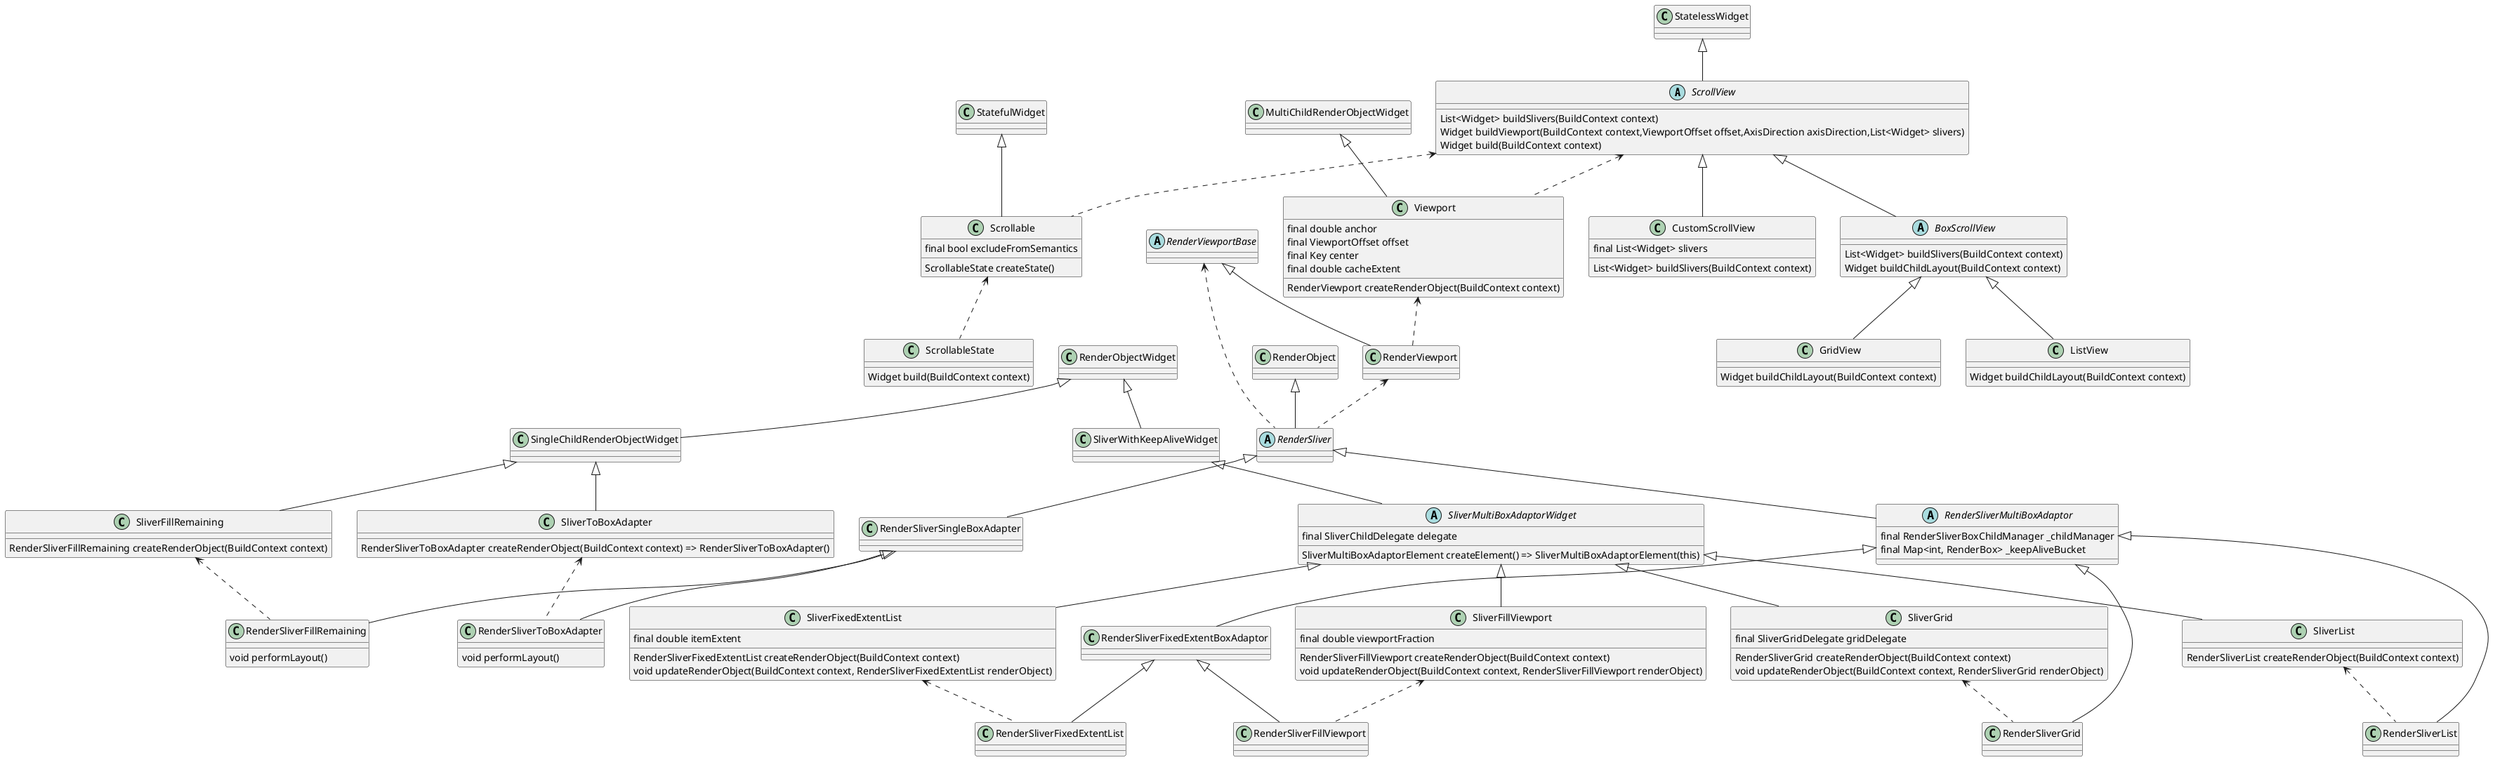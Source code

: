 @startuml

abstract class ScrollView{
  List<Widget> buildSlivers(BuildContext context)
  Widget buildViewport(BuildContext context,ViewportOffset offset,AxisDirection axisDirection,List<Widget> slivers)
  Widget build(BuildContext context)
}
'note right of ScrollView{
'  定义：滚动的widget
'  可滚动widget由三部分组成:
'    1 一个[Scrollable]widget，用于监听各种用户手势和实现滚动的交互设计
'    2 一个视口窗口widget，例如[Viewport]或[ShrinkWrappingViewport]通过仅显示滚动视图中widget的部分来实现滚动的视觉设计
'    3 一个或多个slivers，它们是可以组成创建各种滚动效果，例如列表，网格和扩展标题的widget
'  [ScrollView]通过创建[Scrollable]和视口并推迟到其子类来创建slivers来帮助编排这些片段
'  要控制滚动视图的初始滚动偏移，请提供设置了[ScrollController.initialScrollOffset]属性的[controller]
'
'  buildSlivers 构建要放置在视口内的窗口widget列表,子类应重写此方法以构建视口内部的slivers
'  buildSlivers 构建视口 子类可以重写此方法以更改视口的构建方式。如果[shrinkWrap]为true，则默认实现使用[ShrinkWrappingViewport]，否则使用常规[Viewport]
'
'  build 重写方法，将通过buildSlivers从子类获取的widget列表，通过buildSlivers构建的viewport和Scrollable这
'        三者组装到一起
'}

abstract class BoxScrollView{
  List<Widget> buildSlivers(BuildContext context)
  Widget buildChildLayout(BuildContext context)
}
'note left of BoxScrollView{
'  定义：使用单个子布局模型的[ScrollView]
'  buildSlivers: 重写ScrollView的方法，将从buildChildLayout获取的widget包裹在SliverPadding中，将其作为list返回
'  buildChildLayout :子类应重写此方法以构建布局模型 获取子类构建的widget
'}

class CustomScrollView{
   final List<Widget> slivers
   List<Widget> buildSlivers(BuildContext context)
}
'note right of CustomScrollView{
'  定义：使用slivers创建自定义滚动效果的[ScrollView]
'  [CustomScrollView]允许您直接提供[slivers]以创建各种滚动效果，例如列表，网格和扩展标题.例如，创建一个滚动视图，其中包含一个展开的app bar，
'  后跟一个列表和网格，使用三个slivers列表：[SliverAppBar]，[SliverList]，和[SliverGrid]
'
'
'   CustomScrollView必须接受       viewport 在CustomScrollView的父类ScrollView中
'  [Widget]中的[slivers]必须生成[RenderSliv​​er]对象，Viewport的createRenderObject为RenderViewport，而RenderViewport的父类RenderViewportBase
'      接受一个RenderSliver范型

'  要控制滚动视图的初始滚动偏移，请提供设置了[ScrollController.initialScrollOffset]属性的[controller]
'  [CustomScrollView]可以允许滚动状态更改时Talkback / VoiceOver通知用户。例如，在Android上公告可能被解读为“显示第1项至23项中的第10项”
'     生产这个公告，滚动视图需要三条信息：
'        1 第一个可见的子的索引index
'        2 孩子总数
'        3 可见孩子的总数
'  最后一个值可以由框架精确计算，但是前两个必须提供。大多数更高级别的可滚动widget自动提供此信息.例如，[ListView]为每个子widget自动提供
'    具有语义索引设并设置语义子级列表的长度
'  要确定可见索引，滚动视图需要一种方式关联每个可滚动item和一个语义索引index生成的语义。这个可以通过将子窗口小部件包装在[IndexedSemantics]中来完成
'  此语义索引不一定与可滚动widget的索引相同.因为某些小部件可能无法提供语义信息.考虑一个[new ListView.separated（）]：每个其他小部件都是
'  没有语义信息的分隔符.在这种情况下，只有奇数编号widget有一个语义索引（等于索引〜/ 2）.而且，此示例中的子项总数将是widgets数量的一半.
'    （[new ListView.separated（）]构造函数自动处理此问题.这仅用于此处作为示例
'  可见子项的总数可以通过构造函数参数`semanticChildCount`提供，这应该始终与[IndexedSemantics]中包含的小部件数相同
'
'  buildSlivers 重写方法，将slivers返回
'}

class ListView{
   Widget buildChildLayout(BuildContext context)
}

'note left of ListView{
'  buildChildLayout方法重写，如果子在滚动方向宽度itemExtent确定，返回SliverFixedExtentList，不确定则返回SliverList。这两者都是接受
'    SliverChildDelegate作为参数，至此将普通widget转换为sliver系列
'}

class GridView {
   Widget buildChildLayout(BuildContext context)
}
'note right of GridView{
'   重写buildChildLayout方法将SliverGridDelegate和SliverChildDelegate包装进SliverGrid返回
'}

class Scrollable{
  final bool excludeFromSemantics
  ScrollableState createState()
}

'note left of Scrollable{
'  定义：滚动的的widget
'  excludeFromSemantics  此[Scrollable]引入的滚动操作是否在语义树中公开,带溢出的文本字段通常是可滚动的，以确保用户可以到达输入文本的开头结尾.
'     但是，这些滚动操作通常不会暴露给语义层
'}

class ScrollableState{
   Widget build(BuildContext context)
}
'note left of ScrollableState{
'   build 重写方法，excludeFromSemantics为false，创建_ScrollSemantics，为true,创建_ScrollableScope。最后将结果通过ScrollBehavior的
'      buildViewportChrome创建widget
'}

class Viewport{
   final double anchor
   final ViewportOffset offset
   final Key center
   final double cacheExtent
   RenderViewport createRenderObject(BuildContext context)
}

'note right of Viewport{
'  定义： 内部更大的widget
'  [Viewport]是滚动机械的视觉主力。它根据其自身的维度和给定的[offset]显示一个children的子集。随着偏移量的变化，可以通过视口看到不同的孩子
'  [Viewport]主持一个双向的条子列表，锚定在位于零滚动偏移处的[center]sliver,中心小部件是根据[anchor]属性显示在视口中
'  子列表中早于[center]的sliver以反向[axisDirection]从[center]开始的逆序显示，例如，如果[axisDirection]是[AxisDirection.down]，
'   那么在center之前的第一个sliver位于[center]上方。子列表比[center]后来的条子,按顺序放在[axisDirection]中。例如，在前面的场景中，
'   [center]之后的第一个条子是位于[中心]下方
'  [视口]不能直接包含盒子类型的child。相反，使用[SliverList]，[SliverFixedExtentList]，[SliverGrid]或者 [SliverToBoxAdapter]
'
'  anchor 零滚动偏移的相对位置,例如，如果[anchor]为0.5且[axisDirection]为[AxisDirection.down]或[AxisDirection.up]，
'      则零滚动偏移量在视口中垂直居中.如果[anchor]为1.0，并且[axisDirection]为[AxisDirection.right]，则零滚动偏移为视口左边缘
'  offset 视口内的哪部分内容应该是可见的.[ViewportOffset.pixels]值确定视口用于选择要显示其内容的哪个部分的滚动偏移量.当用户滚动视口时，
'     此值会更改，这会更改显示的内容.通常是[ScrollPosition]
'  center [GrowthDirection.forward]增长方向的第一个孩子.[center]必须是ViewPort的child的key
'  cacheExtent 预加载？？ 在RenderViewportBase中有解释，视口在可见区域之前和之后有一个区域，用于缓存在用户滚动时即将变为可见的项目。落在此缓存区域中
'     的项目即使它们在屏幕上不是（还）可见，也会被布局。[cacheExtent]描述缓存区域在视口前端之前和后端之后延伸的像素数。
'     视口将尝试覆盖children的总范围是 前端前的[cacheExtent]+主轴的范围+后端后的[cacheExtent]
'     缓存区域还用于在iOS上实现隐式可访问性滚动，当辅助功能焦点从可见的视口中的项移动到缓存区中的不可见项时，框架将使用（隐式）滚动操作
'        将该项目带入视图
'}

class RenderViewport{

}
'note right of RenderViewport{
' 内部较大的渲染对象
' [RenderViewport]是滚动机械的视觉主力,它根据自己的维度和给出的[偏移]显示一个子项的子集，随着偏移量的变化，可以在视口中看到不同的孩子
' [RenderViewport]托管一个双向的条子列表，锚定在一个[center] sliver，位于零滚动偏移处。中心widget根据[anchor]属性显示在视口中
' 显示子列表中早于[中心]的条带从[center]开始反向[axisDirection]的逆序展示
' [RenderViewport]不能直接包含[RenderBox]子项。相反，使用 [RenderSliv​​erList]，[RenderSliv​​erFixedExtentList]，[RenderSliv​​erGrid]或
' [RenderSliv​​erToBoxAdapter]
'}

abstract class RenderViewportBase{
}
'note right of RenderViewportBase{
'  内部较大的渲染对象的基类
'  此render object为的[RenderBox]中持有[RenderSliv​​er]的render对象提供共享代码
'  视口建立一个[axisDirection]，它定位了条子的坐标系，即基于滚动偏移而不是笛卡尔坐标
'  视口还会侦听[offset]，它决定了[SliverConstraints.scrollOffset]输入到条子布局协议
'  子类通常覆盖[performLayout]并调用[layoutChildSequence]，也许多次
'}

abstract class RenderSliver{
}

'note right of RenderSliver{
'   在视口中实现滚动效果的渲染对象的基类
'   [RenderViewport]有一个子条的列表。每个条子 - 字面上一个视口内容的切片 - 依次布局，在这个过程中覆盖视口（每次都会布置每条条子，
'      包括那些范围为零的因为它们“滚动”或超出范围视口的结尾。）
'   Slivers参与_sliver protocol_，其中在[layout]期间各自 sliver接收[SliverConstraints]对象并计算相应的描述它在视口中的位置[SliverGeometry]对象
'    这是类似于[RenderBox]使用的盒子协议，它得到一个 [BoxConstraints]作为输入并计算[Size]
'   Slivers有一个前沿，这是[SliverConstraints.scrollOffset]所描述的sliver开始的位置。条子有几个维度，其主要部分是[SliverGeometry.paintExtent]，
'     描述沿主轴的条子范围，从前沿开始到达视口的末端或结束sliver，以先到者为准
'   Slivers可以根据非线性时尚中不断变化的约束来改变尺寸，实现各种滚动效果
'   例如，各种[RenderSliv​​erPersistentHeader]子类，[SliverAppBar]基于此，尽管滚动偏移，仍能保持可见效果，或根据用户的滚动方向
'      [SliverConstraints.userScrollDirection]重新出现在不同的偏移处
'
'   编写RenderSliv​​er子类
'      Slivers可以有sliver孩子，或者来自另一个坐标系统的孩子，通常是盒子.有关盒子协议的详细信息，请参阅[RenderBox]。）
'      Slivers也可以有不同的子模型，通常有一个孩子或一个孩子的列表
'
'   条子的例子
'    一个单一孩子的条子的一个很好的例子，它本身也是一个条子，是[RenderSliv​​erPadding]，缩进其子项。条子到条子的render object
'    这样的对象必须为它孩子构造一个[SliverConstraints]对象，然后必须拿它的孩子的[SliverGeometry]并用它来形成它的[geometry]
'    另一种常见的独生子条是一条拥有单一[RenderBox]孩子的条子。一个例子是[RenderSliv​​erToBoxAdapter]，它放置一个盒子并在盒子周围自行调整大小
'      这样的条子必须使用其[SliverConstraints]为child创建[BoxConstraints]，将孩子布局（使用孩子的[layout]方法），
'       然后使用孩子的[RenderBox.size]生成条子的[SliverGeometry]。
'    最常见的条子是有多个孩子的条子。该最直接的例子是[RenderSliv​​erList]，它在主轴方向上一个接一个排列着它的children.和one-box-child sliver例子一样
'      它使用它的[constraints]来为孩子们创建一个[BoxConstraints]，然后它使用聚合来自其所有孩子的信息以生成其[geometry].不像一个孩子的案例，
'      然而，它处理实际上放置的孩子(和后面的 paints)是明智的。如果滚动偏移是1000像素，那么先前确定前三个孩子每个都是400像素高，
'      然后它将跳过前两个并以第三个孩子开始布局
'
'    Layout
'
'      当它们被布置时，条子决定它们的[geometry]，包括它们size（[SliverGeometry.paintExtent]）和下一个条子的位置（[SliverGeometry.layoutExtent]），
'      以及每个children的位置，基于视口的输入[constraints]，例如滚动偏移量（[SliverConstraints.scrollOffset]
'      例如，只是画一个100像素高的盒子的条子会说,当滚动偏移为零时，它[SliverGeometry.paintExtent]为100像素，
'      但是当滚动偏移量为75像素时它的[SliverGeometry.paintExtent]是25像素，并且当滚动偏移量为100像素或更多时，它会为零(这是假设
'      [SliverConstraints.remainingPaintExtent]超过100像素)
'      作为该系统的输入提供的各种尺寸在[constraints],它们在文档中有详细描述[SliverConstraints]类.[performLayout]函数必须采用这些[constraints]
'       并创建一个SliverGeometry]对象，它必须分配给[geometry]属性.可配置的几何体的不同尺寸是[SliverGeometry]类的文档中详细描述
'
'    Painting
'      除了实现布局外，条子还必须实现绘画。这是通过覆盖[paint]方法实现的
'      调用[paint]方法 使用[Canvas]带有以条子的左上角原点，_无论轴方向_的[Offset]
'      子类也应该覆盖[applyPaintTransform]来提供[Matrix4]描述每个孩子相对于条子的位置（除了其他方面，这由可访问性层使用，以确定孩子的界限。）
'
'    Hit testing
'      要实现命中测试，请覆盖[hitTestSelf]和[hitTestChildren]方法，或者，对于更复杂的情况，改为直接覆盖[hitTest]方法
'      要实际对指针事件做出反应，[handleEvent]方法可能是实现，默认情况下它什么都不做。 （通常手势由框协议中的widgets处理而不是直接的条子)
'
'    Helper methods
'      sliver应该实施的方法有很多种,这些使其他方法更容易实现。下面列出的每种方法文档都有详细说。此外，[RenderSliv​​erHelpers]类可用于
'      混合一些有用的方法
'
'    childScrollOffset
'      如果子类将子项定位在滚动偏移零以外的任何位置，它应该覆盖[childScrollOffset]。例如，[RenderSliv​​erList]和[RenderSliv​​erGrid]重写此方法，
'      但是[RenderSliv​​erToBoxAdapter]没有
'      除其他外，[Scrollable.ensureVisible]使用它
'
'    childMainAxisPosition
'      子类应该实现[childMainAxisPosition]来描述它们孩子们被定位的位置
'    childCrossAxisPosition
'      如果子类将子children放在横轴的另一个非0位置，然后它应该覆盖[childCrossAxisPosition]。例如 [RenderSliv​​erGrid]会覆盖此方法
'
'}

abstract class RenderSliverMultiBoxAdaptor{
   final RenderSliverBoxChildManager _childManager
   final Map<int, RenderBox> _keepAliveBucket
}
'note right of RenderSliverMultiBoxAdaptor{
'  有多个box children的sliver
'  [RenderSliv​​erMultiBoxAdaptor]是具有多个box children的条子的基类.子项由[RenderSliv​​erBoxChildManager]管理，允许子类在布局期间懒惰地创建子​​项
'  通常子类只会创建实际需要填充[SliverConstraints.remainingPaintExtent]的子项
'  从渲染对象添加和删除子项的合同是比普通渲染对象更严格
'     如果他们已经在布局过程中布局，除布局过程，儿童可以被移除
'     除了在[childManager]的调用期间，不能添加子项，然后仅当没有与该索引（或子项）对应的子项时（首先删除了与该索引对应的子项）
'}

class RenderSliverFixedExtentBoxAdaptor{

}
class RenderSliverList{

}

class RenderSliverGrid{

}



class RenderSliverFixedExtentList{
}

class SliverFixedExtentList{
}

class RenderSliverFillViewport{

}
abstract class SliverMultiBoxAdaptorWidget {
   final SliverChildDelegate delegate
   SliverMultiBoxAdaptorElement createElement() => SliverMultiBoxAdaptorElement(this)
}

'note right of SliverMultiBoxAdaptorWidget{
'  定义：有多个盒子的条子的基类
'  使用[SliverChildDelegate]帮助子类懒惰地构建他们的孩子
'}
class SliverList{
  RenderSliverList createRenderObject(BuildContext context)
}

class SliverGrid{
   final SliverGridDelegate gridDelegate
   RenderSliverGrid createRenderObject(BuildContext context)
   void updateRenderObject(BuildContext context, RenderSliverGrid renderObject)
}
class SliverFixedExtentList{
  final double itemExtent
  RenderSliverFixedExtentList createRenderObject(BuildContext context)
  void updateRenderObject(BuildContext context, RenderSliverFixedExtentList renderObject)
}

class SliverFillViewport{
  final double viewportFraction
  RenderSliverFillViewport createRenderObject(BuildContext context)
  void updateRenderObject(BuildContext context, RenderSliverFillViewport renderObject)
}
'note right of SliverFillViewport{
'  包含多个子框的子条，每个子框填充视口
'  [SliverFillViewport]将其子项放在主轴的线性数组中
'  每个孩子的大小都可以填充视口，包括主视图和cross轴
'  viewportFraction 每个子项应填充主轴的视口部分,如果此分数小于1.0，则在一次可以看到多个子项,如果此分数大于1.0，则每个子项将大于主轴中的视口
' }

class SliverToBoxAdapter{
   RenderSliverToBoxAdapter createRenderObject(BuildContext context) => RenderSliverToBoxAdapter()
}
'note right of SliverToBoxAdapter{
'  包含单个box widget的sliver
'  Slivers是特殊用途的小部件，可以使用 [CustomScrollView]组合创建自定义滚动效果
'  一个[SliverToBoxAdapter]是一个基本的条子，它创建了返回一个基于通常盒子的桥梁
'  使用多个[SliverToBoxAdapter]小部件来显示多个[CustomScrollView]中的框小部件，考虑使用[SliverList]，[SliverFixedExtentList]，
'   [SliverPrototypeExtentList]或[SliverGrid]，那些更有效，因为它们只实例化那些实际上是通过滚动视图的视口可见的孩子
'}
class RenderSliverToBoxAdapter{
   void performLayout()
}
'note right of RenderSliverToBoxAdapter{
'  包含单个[RenderBox]的[RenderSliv​​er]
'  如果不可见，孩子将不会被布置。它的大小根据对主轴中孩子的偏好，并有严格的约束,将其强制为横轴的视口尺寸
'}

class SliverFillRemaining{
  RenderSliverFillRemaining createRenderObject(BuildContext context)
}
'note right of SliverFillRemaining{
'  包含单个盒子的条子，填充剩余的视口空间
'  [SliverFillRemaining]调整其子项的大小以填充cross轴中的视口并填充主轴视口中的剩余空间
'  通常，这将是视口中的最后一个条子，因为（根据定义）除了这条条子之外，什么都没有空间
'}

class RenderSliverFillRemaining{
  void performLayout()
}
StatelessWidget <|-- ScrollView
ScrollView      <|-- BoxScrollView
ScrollView      <|-- CustomScrollView
ScrollView      <.. Scrollable
ScrollView      <.. Viewport

BoxScrollView   <|-- ListView
BoxScrollView   <|-- GridView

StatefulWidget  <|-- Scrollable
Scrollable      <.. ScrollableState
MultiChildRenderObjectWidget <|-- Viewport
Viewport <.. RenderViewport
RenderViewportBase <|-- RenderViewport
RenderViewportBase <.. RenderSliver

RenderViewport <.. RenderSliver

RenderObject <|-- RenderSliver

RenderSliver <|-- RenderSliverMultiBoxAdaptor
RenderSliver <|-- RenderSliverSingleBoxAdapter

RenderSliverMultiBoxAdaptor <|-- RenderSliverList
RenderSliverMultiBoxAdaptor <|-- RenderSliverGrid
RenderSliverMultiBoxAdaptor <|-- RenderSliverFixedExtentBoxAdaptor
RenderSliverFixedExtentBoxAdaptor <|-- RenderSliverFixedExtentList
RenderSliverFixedExtentBoxAdaptor <|-- RenderSliverFillViewport
RenderObjectWidget          <|-- SliverWithKeepAliveWidget
SliverWithKeepAliveWidget   <|-- SliverMultiBoxAdaptorWidget
SliverMultiBoxAdaptorWidget <|-- SliverList
SliverMultiBoxAdaptorWidget <|-- SliverGrid
SliverMultiBoxAdaptorWidget <|-- SliverFixedExtentList
SliverMultiBoxAdaptorWidget <|-- SliverFillViewport

SliverList                  <..  RenderSliverList
SliverFixedExtentList       <..  RenderSliverFixedExtentList
SliverGrid                  <..  RenderSliverGrid
SliverFillViewport          <..  RenderSliverFillViewport

RenderObjectWidget            <|-- SingleChildRenderObjectWidget
SingleChildRenderObjectWidget <|-- SliverToBoxAdapter
SingleChildRenderObjectWidget <|-- SliverFillRemaining

RenderSliverSingleBoxAdapter  <|-- RenderSliverToBoxAdapter
RenderSliverSingleBoxAdapter  <|-- RenderSliverFillRemaining
SliverToBoxAdapter          <..  RenderSliverToBoxAdapter
SliverFillRemaining         <..  RenderSliverFillRemaining
@enduml